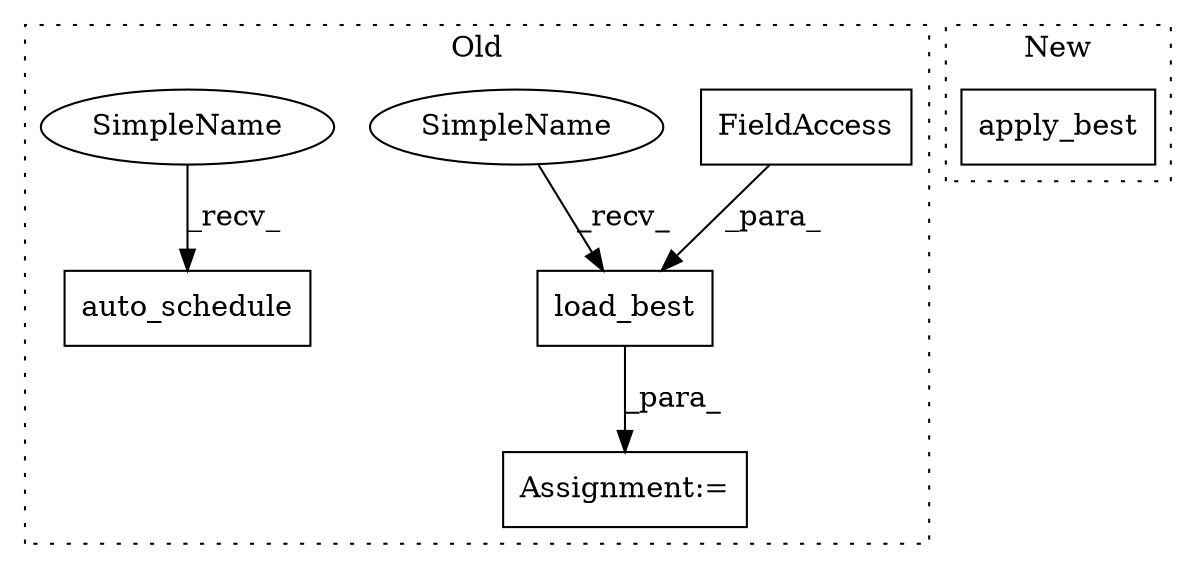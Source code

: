 digraph G {
subgraph cluster0 {
1 [label="auto_schedule" a="32" s="3512,3556" l="14,1" shape="box"];
3 [label="load_best" a="32" s="2812,2848" l="10,1" shape="box"];
4 [label="FieldAccess" a="22" s="2831" l="4" shape="box"];
5 [label="Assignment:=" a="7" s="2795" l="2" shape="box"];
6 [label="SimpleName" a="42" s="2797" l="14" shape="ellipse"];
7 [label="SimpleName" a="42" s="3497" l="14" shape="ellipse"];
label = "Old";
style="dotted";
}
subgraph cluster1 {
2 [label="apply_best" a="32" s="1745,1764" l="11,1" shape="box"];
label = "New";
style="dotted";
}
3 -> 5 [label="_para_"];
4 -> 3 [label="_para_"];
6 -> 3 [label="_recv_"];
7 -> 1 [label="_recv_"];
}